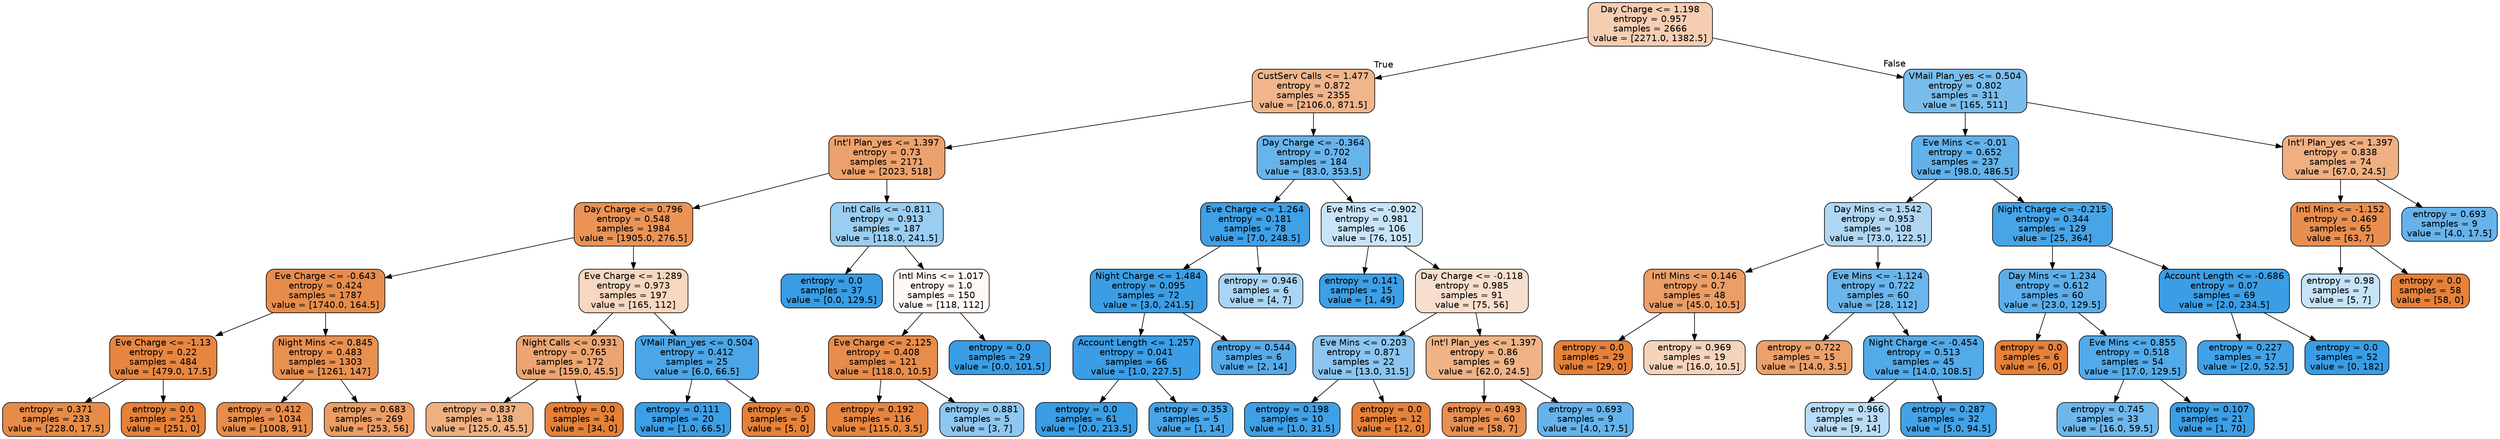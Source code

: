 digraph Tree {
node [shape=box, style="filled, rounded", color="black", fontname=helvetica] ;
edge [fontname=helvetica] ;
0 [label="Day Charge <= 1.198\nentropy = 0.957\nsamples = 2666\nvalue = [2271.0, 1382.5]", fillcolor="#f5ceb2"] ;
1 [label="CustServ Calls <= 1.477\nentropy = 0.872\nsamples = 2355\nvalue = [2106.0, 871.5]", fillcolor="#f0b58b"] ;
0 -> 1 [labeldistance=2.5, labelangle=45, headlabel="True"] ;
2 [label="Int'l Plan_yes <= 1.397\nentropy = 0.73\nsamples = 2171\nvalue = [2023, 518]", fillcolor="#eca16c"] ;
1 -> 2 ;
3 [label="Day Charge <= 0.796\nentropy = 0.548\nsamples = 1984\nvalue = [1905.0, 276.5]", fillcolor="#e99356"] ;
2 -> 3 ;
4 [label="Eve Charge <= -0.643\nentropy = 0.424\nsamples = 1787\nvalue = [1740.0, 164.5]", fillcolor="#e78d4c"] ;
3 -> 4 ;
5 [label="Eve Charge <= -1.13\nentropy = 0.22\nsamples = 484\nvalue = [479.0, 17.5]", fillcolor="#e68640"] ;
4 -> 5 ;
6 [label="entropy = 0.371\nsamples = 233\nvalue = [228.0, 17.5]", fillcolor="#e78b48"] ;
5 -> 6 ;
7 [label="entropy = 0.0\nsamples = 251\nvalue = [251, 0]", fillcolor="#e58139"] ;
5 -> 7 ;
8 [label="Night Mins <= 0.845\nentropy = 0.483\nsamples = 1303\nvalue = [1261, 147]", fillcolor="#e89050"] ;
4 -> 8 ;
9 [label="entropy = 0.412\nsamples = 1034\nvalue = [1008, 91]", fillcolor="#e78c4b"] ;
8 -> 9 ;
10 [label="entropy = 0.683\nsamples = 269\nvalue = [253, 56]", fillcolor="#eb9d65"] ;
8 -> 10 ;
11 [label="Eve Charge <= 1.289\nentropy = 0.973\nsamples = 197\nvalue = [165, 112]", fillcolor="#f7d7bf"] ;
3 -> 11 ;
12 [label="Night Calls <= 0.931\nentropy = 0.765\nsamples = 172\nvalue = [159.0, 45.5]", fillcolor="#eca572"] ;
11 -> 12 ;
13 [label="entropy = 0.837\nsamples = 138\nvalue = [125.0, 45.5]", fillcolor="#eeaf81"] ;
12 -> 13 ;
14 [label="entropy = 0.0\nsamples = 34\nvalue = [34, 0]", fillcolor="#e58139"] ;
12 -> 14 ;
15 [label="VMail Plan_yes <= 0.504\nentropy = 0.412\nsamples = 25\nvalue = [6.0, 66.5]", fillcolor="#4ba6e7"] ;
11 -> 15 ;
16 [label="entropy = 0.111\nsamples = 20\nvalue = [1.0, 66.5]", fillcolor="#3c9ee5"] ;
15 -> 16 ;
17 [label="entropy = 0.0\nsamples = 5\nvalue = [5, 0]", fillcolor="#e58139"] ;
15 -> 17 ;
18 [label="Intl Calls <= -0.811\nentropy = 0.913\nsamples = 187\nvalue = [118.0, 241.5]", fillcolor="#9acdf2"] ;
2 -> 18 ;
19 [label="entropy = 0.0\nsamples = 37\nvalue = [0.0, 129.5]", fillcolor="#399de5"] ;
18 -> 19 ;
20 [label="Intl Mins <= 1.017\nentropy = 1.0\nsamples = 150\nvalue = [118, 112]", fillcolor="#fef9f5"] ;
18 -> 20 ;
21 [label="Eve Charge <= 2.125\nentropy = 0.408\nsamples = 121\nvalue = [118.0, 10.5]", fillcolor="#e78c4b"] ;
20 -> 21 ;
22 [label="entropy = 0.192\nsamples = 116\nvalue = [115.0, 3.5]", fillcolor="#e6853f"] ;
21 -> 22 ;
23 [label="entropy = 0.881\nsamples = 5\nvalue = [3, 7]", fillcolor="#8ec7f0"] ;
21 -> 23 ;
24 [label="entropy = 0.0\nsamples = 29\nvalue = [0.0, 101.5]", fillcolor="#399de5"] ;
20 -> 24 ;
25 [label="Day Charge <= -0.364\nentropy = 0.702\nsamples = 184\nvalue = [83.0, 353.5]", fillcolor="#67b4eb"] ;
1 -> 25 ;
26 [label="Eve Charge <= 1.264\nentropy = 0.181\nsamples = 78\nvalue = [7.0, 248.5]", fillcolor="#3fa0e6"] ;
25 -> 26 ;
27 [label="Night Charge <= 1.484\nentropy = 0.095\nsamples = 72\nvalue = [3.0, 241.5]", fillcolor="#3b9ee5"] ;
26 -> 27 ;
28 [label="Account Length <= 1.257\nentropy = 0.041\nsamples = 66\nvalue = [1.0, 227.5]", fillcolor="#3a9de5"] ;
27 -> 28 ;
29 [label="entropy = 0.0\nsamples = 61\nvalue = [0.0, 213.5]", fillcolor="#399de5"] ;
28 -> 29 ;
30 [label="entropy = 0.353\nsamples = 5\nvalue = [1, 14]", fillcolor="#47a4e7"] ;
28 -> 30 ;
31 [label="entropy = 0.544\nsamples = 6\nvalue = [2, 14]", fillcolor="#55abe9"] ;
27 -> 31 ;
32 [label="entropy = 0.946\nsamples = 6\nvalue = [4, 7]", fillcolor="#aad5f4"] ;
26 -> 32 ;
33 [label="Eve Mins <= -0.902\nentropy = 0.981\nsamples = 106\nvalue = [76, 105]", fillcolor="#c8e4f8"] ;
25 -> 33 ;
34 [label="entropy = 0.141\nsamples = 15\nvalue = [1, 49]", fillcolor="#3d9fe6"] ;
33 -> 34 ;
35 [label="Day Charge <= -0.118\nentropy = 0.985\nsamples = 91\nvalue = [75, 56]", fillcolor="#f8dfcd"] ;
33 -> 35 ;
36 [label="Eve Mins <= 0.203\nentropy = 0.871\nsamples = 22\nvalue = [13.0, 31.5]", fillcolor="#8bc5f0"] ;
35 -> 36 ;
37 [label="entropy = 0.198\nsamples = 10\nvalue = [1.0, 31.5]", fillcolor="#3fa0e6"] ;
36 -> 37 ;
38 [label="entropy = 0.0\nsamples = 12\nvalue = [12, 0]", fillcolor="#e58139"] ;
36 -> 38 ;
39 [label="Int'l Plan_yes <= 1.397\nentropy = 0.86\nsamples = 69\nvalue = [62.0, 24.5]", fillcolor="#efb387"] ;
35 -> 39 ;
40 [label="entropy = 0.493\nsamples = 60\nvalue = [58, 7]", fillcolor="#e89051"] ;
39 -> 40 ;
41 [label="entropy = 0.693\nsamples = 9\nvalue = [4.0, 17.5]", fillcolor="#66b3eb"] ;
39 -> 41 ;
42 [label="VMail Plan_yes <= 0.504\nentropy = 0.802\nsamples = 311\nvalue = [165, 511]", fillcolor="#79bded"] ;
0 -> 42 [labeldistance=2.5, labelangle=-45, headlabel="False"] ;
43 [label="Eve Mins <= -0.01\nentropy = 0.652\nsamples = 237\nvalue = [98.0, 486.5]", fillcolor="#61b1ea"] ;
42 -> 43 ;
44 [label="Day Mins <= 1.542\nentropy = 0.953\nsamples = 108\nvalue = [73.0, 122.5]", fillcolor="#afd7f4"] ;
43 -> 44 ;
45 [label="Intl Mins <= 0.146\nentropy = 0.7\nsamples = 48\nvalue = [45.0, 10.5]", fillcolor="#eb9e67"] ;
44 -> 45 ;
46 [label="entropy = 0.0\nsamples = 29\nvalue = [29, 0]", fillcolor="#e58139"] ;
45 -> 46 ;
47 [label="entropy = 0.969\nsamples = 19\nvalue = [16.0, 10.5]", fillcolor="#f6d4bb"] ;
45 -> 47 ;
48 [label="Eve Mins <= -1.124\nentropy = 0.722\nsamples = 60\nvalue = [28, 112]", fillcolor="#6ab6ec"] ;
44 -> 48 ;
49 [label="entropy = 0.722\nsamples = 15\nvalue = [14.0, 3.5]", fillcolor="#eca06a"] ;
48 -> 49 ;
50 [label="Night Charge <= -0.454\nentropy = 0.513\nsamples = 45\nvalue = [14.0, 108.5]", fillcolor="#53aae8"] ;
48 -> 50 ;
51 [label="entropy = 0.966\nsamples = 13\nvalue = [9, 14]", fillcolor="#b8dcf6"] ;
50 -> 51 ;
52 [label="entropy = 0.287\nsamples = 32\nvalue = [5.0, 94.5]", fillcolor="#43a2e6"] ;
50 -> 52 ;
53 [label="Night Charge <= -0.215\nentropy = 0.344\nsamples = 129\nvalue = [25, 364]", fillcolor="#47a4e7"] ;
43 -> 53 ;
54 [label="Day Mins <= 1.234\nentropy = 0.612\nsamples = 60\nvalue = [23.0, 129.5]", fillcolor="#5caeea"] ;
53 -> 54 ;
55 [label="entropy = 0.0\nsamples = 6\nvalue = [6, 0]", fillcolor="#e58139"] ;
54 -> 55 ;
56 [label="Eve Mins <= 0.855\nentropy = 0.518\nsamples = 54\nvalue = [17.0, 129.5]", fillcolor="#53aae8"] ;
54 -> 56 ;
57 [label="entropy = 0.745\nsamples = 33\nvalue = [16.0, 59.5]", fillcolor="#6eb7ec"] ;
56 -> 57 ;
58 [label="entropy = 0.107\nsamples = 21\nvalue = [1, 70]", fillcolor="#3c9ee5"] ;
56 -> 58 ;
59 [label="Account Length <= -0.686\nentropy = 0.07\nsamples = 69\nvalue = [2.0, 234.5]", fillcolor="#3b9ee5"] ;
53 -> 59 ;
60 [label="entropy = 0.227\nsamples = 17\nvalue = [2.0, 52.5]", fillcolor="#41a1e6"] ;
59 -> 60 ;
61 [label="entropy = 0.0\nsamples = 52\nvalue = [0, 182]", fillcolor="#399de5"] ;
59 -> 61 ;
62 [label="Int'l Plan_yes <= 1.397\nentropy = 0.838\nsamples = 74\nvalue = [67.0, 24.5]", fillcolor="#efaf81"] ;
42 -> 62 ;
63 [label="Intl Mins <= -1.152\nentropy = 0.469\nsamples = 65\nvalue = [63, 7]", fillcolor="#e88f4f"] ;
62 -> 63 ;
64 [label="entropy = 0.98\nsamples = 7\nvalue = [5, 7]", fillcolor="#c6e3f8"] ;
63 -> 64 ;
65 [label="entropy = 0.0\nsamples = 58\nvalue = [58, 0]", fillcolor="#e58139"] ;
63 -> 65 ;
66 [label="entropy = 0.693\nsamples = 9\nvalue = [4.0, 17.5]", fillcolor="#66b3eb"] ;
62 -> 66 ;
}